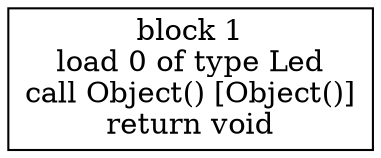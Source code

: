 digraph "Led()" {
size = "11,7.5";
codeblock_1 [ shape = box, label = "block 1\nload 0 of type Led\ncall Object() [Object()]\nreturn void"];
}
